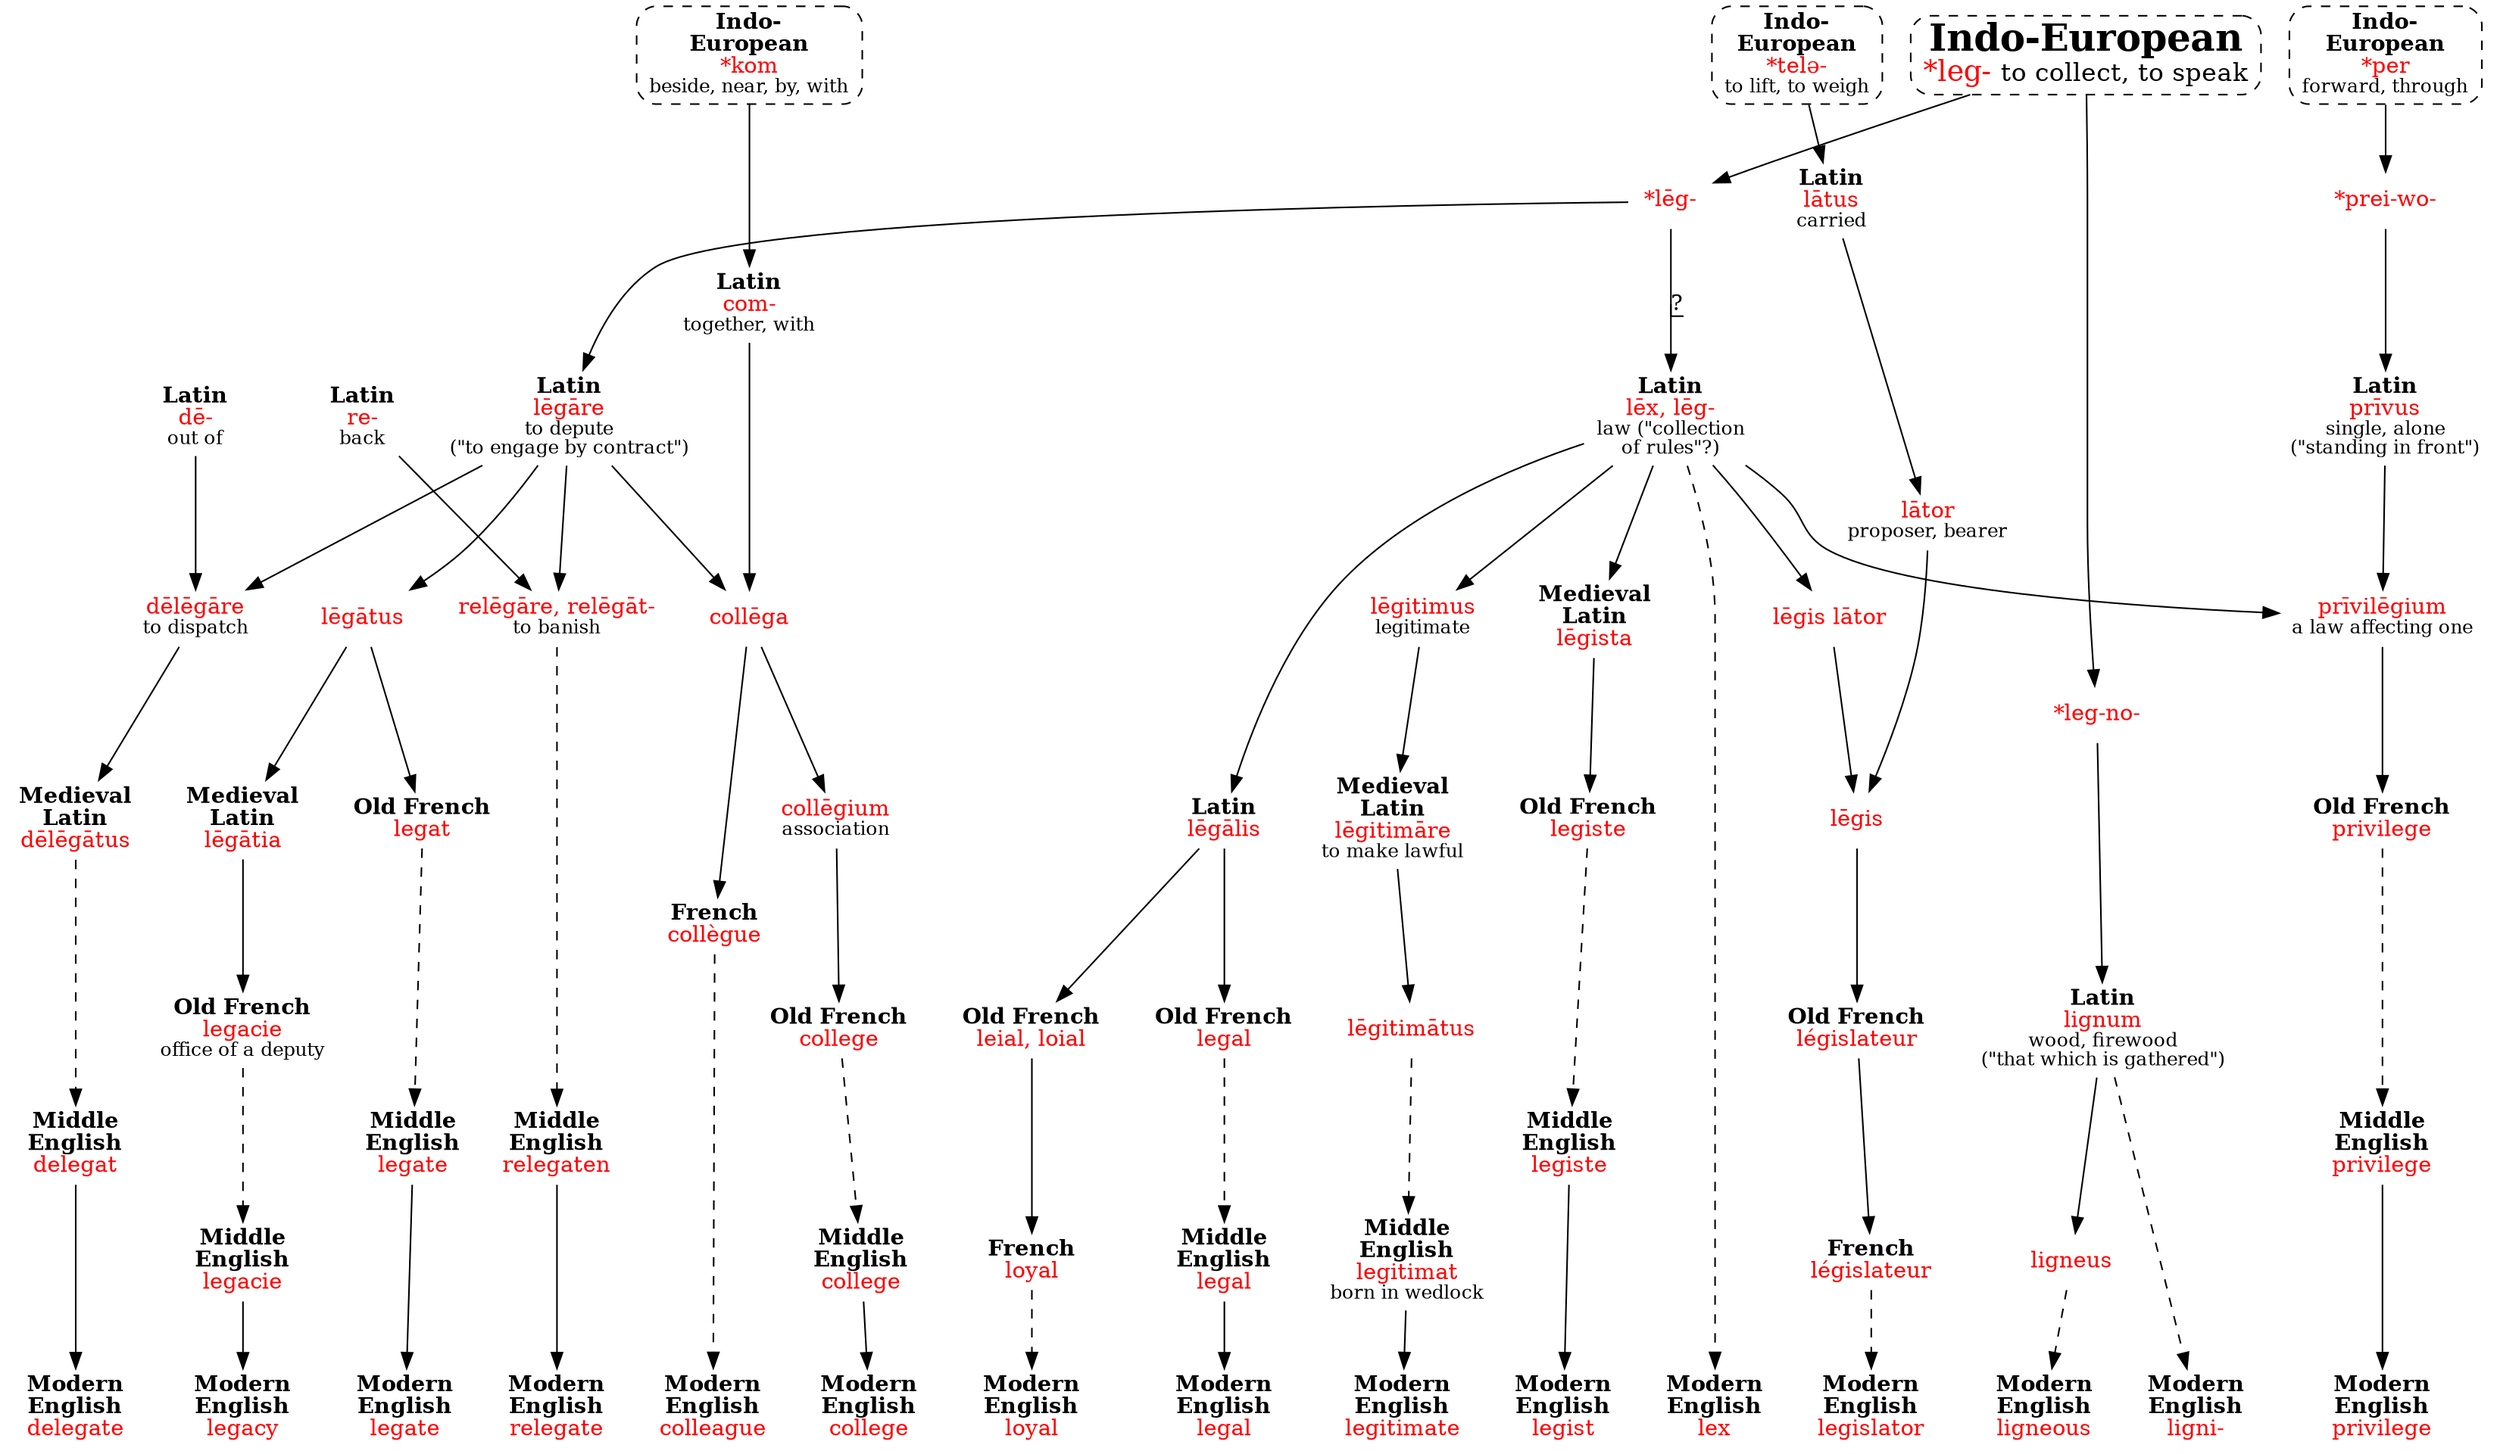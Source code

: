 strict digraph {
node [shape=none]

legIE [label=<<font point-size="24"><b>Indo-European</b></font><br/><font point-size="18" color="red">*leg- </font><font point-size="16">to collect, to speak</font>> shape=box style="dashed,rounded" URL="leg-speak0.svg" tooltip="Indo-European \"*leg-\" to collect, to speak"]

// ligneous, ligni-
legnoIE [label=<<font color="red">*leg-no-</font>>]
lignumL [label=<<b>Latin</b><br/><font color="red">lignum</font><br/><font point-size="12">wood, firewood<br/>("that which is gathered")</font>>]
ligneusL [label=<<font color="red">ligneus</font>>]
ligneous [label=<<b>Modern<br/>English</b><br/><font color="red">ligneous</font>>]
legIE -> legnoIE -> lignumL -> ligneusL
ligneusL -> ligneous [style=dashed]
ligni [label=<<b>Modern<br/>English</b><br/><font color="red">ligni-</font>>]
lignumL -> ligni [style=dashed]

// lex
leegIE [label=<<font color="red">*lēg-</font>>]
lexL [label=<<b>Latin</b><br/><font color="red">lēx, lēg-</font><br/><font point-size="12">law ("collection<br/>of rules"?)</font>>]
lex [label=<<b>Modern<br/>English</b><br/><font color="red">lex</font>>]
legIE -> leegIE
leegIE -> lexL [label="?" decorate=true]
lexL -> lex [style=dashed]

// legal
legalisL [label=<<b>Latin</b><br/><font color="red">lēgālis</font>>]
legalOF [label=<<b>Old French</b><br/><font color="red">legal</font>>]
legalME [label=<<b>Middle<br/>English</b><br/><font color="red">legal</font>>]
legal [label=<<b>Modern<br/>English</b><br/><font color="red">legal</font>>]
lexL -> legalisL -> legalOF
legalOF -> legalME [style=dashed]
legalME -> legal

// legist
legistaL [label=<<b>Medieval<br/>Latin</b><br/><font color="red">lēgista</font>>]
legisteOF [label=<<b>Old French</b><br/><font color="red">legiste</font>>]
legisteME [label=<<b>Middle<br/>English</b><br/><font color="red">legiste</font>>]
legist [label=<<b>Modern<br/>English</b><br/><font color="red">legist</font>>] 
lexL -> legistaL -> legisteOF
legisteOF -> legisteME [style=dashed]
legisteME -> legist

// legitimate
legitimusL [label=<<font color="red">lēgitimus</font><br/><font point-size="12">legitimate</font>>]
legitimareL [label=<<b>Medieval<br/>Latin</b><br/><font color="red">lēgitimāre</font><br/><font point-size="12">to make lawful</font>>]
legitimatusL [label=<<font color="red">lēgitimātus</font>>]
legitimatME [label=<<b>Middle<br/>English</b><br/><font color="red">legitimat</font><br/><font point-size="12">born in wedlock</font>>]
legitimate [label=<<b>Modern<br/>English</b><br/><font color="red">legitimate</font>>]
lexL -> legitimusL -> legitimareL -> legitimatusL
legitimatusL -> legitimatME [style=dashed]
legitimatME -> legitimate

// loyal
leialOF [label=<<b>Old French</b><br/><font color="red">leial, loial</font>>]
loyalF [label=<<b>French</b><br/><font color="red">loyal</font>>]
loyal [label=<<b>Modern<br/>English</b><br/><font color="red">loyal</font>>]
legalisL -> leialOF -> loyalF
loyalF -> loyal [style=dashed]

// legislator
teleIE [label=<<b>Indo-<br/>European</b><br/><font color="red">*telə-</font><br/><font point-size="12">to lift, to weigh</font>> shape=box style="dashed,rounded" URL="tele-lift.svg"]
latusL [label=<<b>Latin</b><br/><font color="red">lātus</font><br/><font point-size="12">carried</font>>]
latorL [label=<<font color="red">lātor</font><br/><font point-size="12">proposer, bearer</font>>]
teleIE -> latusL -> latorL
legisL [label=<<font color="red">lēgis lātor</font>>]
legislatorL [label=<<font color="red">lēgis</font>>]
legislateurOF [label=<<b>Old French</b><br/><font color="red">législateur</font>>]
legislateurF [label=<<b>French</b><br/><font color="red">législateur</font>>]
legislator [label=<<b>Modern<br/>English</b><br/><font color="red">legislator</font>>]
lexL -> legisL
{ legisL latorL } -> legislatorL -> legislateurOF -> legislateurF
legislateurF -> legislator [style=dashed]

// privilege
perIE [label=<<b>Indo-<br/>European</b><br/><font color="red">*per</font><br/><font point-size="12">forward, through</font>> shape=box style="dashed,rounded" URL="per-prai1.svg"]
preiwoIE [label=<<font color="red">*prei-wo-</font>>]
privusL [label=<<b>Latin</b><br/><font color="red">prīvus</font><br/><font point-size="12">single, alone<br/>("standing in front")</font>>]
privilegiumL [label=<<font color="red">prīvilēgium</font><br/><font point-size="12">a law affecting one</font>>]
privilegeOF [label=<<b>Old French</b><br/><font color="red">privilege</font>>]
privilegeME [label=<<b>Middle<br/>English</b><br/><font color="red">privilege</font>>]
privilege [label=<<b>Modern<br/>English</b><br/><font color="red">privilege</font>>]
perIE -> preiwoIE -> privusL
{ privusL lexL } -> privilegiumL -> privilegeOF
privilegeOF -> privilegeME [style=dashed]
privilegeME -> privilege

// legacy
legareL [label=<<b>Latin</b><br/><font color="red">lēgāre</font><br/><font point-size="12">to depute<br/>("to engage by contract")</font>>]
legatusL [label=<<font color="red">lēgātus</font>>]
legatiaL [label=<<b>Medieval<br/>Latin</b><br/><font color="red">lēgātia</font>>]
legacieOF [label=<<b>Old French</b><br/><font color="red">legacie</font><br/><font point-size="12">office of a deputy</font>>]
legacieME [label=<<b>Middle<br/>English</b><br/><font color="red">legacie</font>>]
legacy [label=<<b>Modern<br/>English</b><br/><font color="red">legacy</font>>]
leegIE -> legareL -> legatusL -> legatiaL -> legacieOF
legacieOF -> legacieME [style=dashed]
legacieME -> legacy

// legate
legatOF [label=<<b>Old French</b><br/><font color="red">legat</font>>]
legateME [label=<<b>Middle<br/>English</b><br/><font color="red">legate</font>>]
legate [label=<<b>Modern<br/>English</b><br/><font color="red">legate</font>>]
legatusL -> legatOF
legatOF -> legateME [style=dashed]
legateME -> legate

// colleague
komIE [label=<<b>Indo-<br/>European</b><br/><font color="red">*kom</font><br/><font point-size="12">beside, near, by, with</font>> shape=box style="dashed,rounded" URL="kom-with.svg"]
comL [label=<<b>Latin</b><br/><font color="red">com-</font><br/><font point-size="12">together, with</font>>]
collegaL [label=<<font color="red">collēga</font>>]
collegueF [label=<<b>French</b><br/><font color="red">collègue</font>>]
colleague [label=<<b>Modern<br/>English</b><br/><font color="red">colleague</font>>]
komIE -> comL
{ comL legareL } -> collegaL -> collegueF
collegueF -> colleague [style=dashed]

// college
collegiumL [label=<<font color="red">collēgium</font><br/><font point-size="12">association</font>>]
collegeOF [label=<<b>Old French</b><br/><font color="red">college</font>>]
collegeME [label=<<b>Middle<br/>English</b><br/><font color="red">college</font>>]
college [label=<<b>Modern<br/>English</b><br/><font color="red">college</font>>]
collegaL -> collegiumL -> collegeOF
collegeOF -> collegeME [style=dashed]
collegeME -> college

// delegate
deL [label=<<b>Latin</b><br/><font color="red">dē-</font><br/><font point-size="12">out of</font>>]
delegareL [label=<<font color="red">dēlēgāre</font><br/><font point-size="12">to dispatch</font>>]
delagatusL [label=<<b>Medieval<br/>Latin</b><br/><font color="red">dēlēgātus</font>>]
delegatME [label=<<b>Middle<br/>English</b><br/><font color="red">delegat</font>>]
delegate [label=<<b>Modern<br/>English</b><br/><font color="red">delegate</font>>]
{ deL legareL } -> delegareL -> delagatusL
delagatusL -> delegatME [style=dashed]
delegatME -> delegate

// relegate
reL [label=<<b>Latin</b><br/><font color="red">re-</font><br/><font point-size="12">back</font>>]
relegareL [label=<<font color="red">relēgāre, relēgāt-</font><br/><font point-size="12">to banish</font>>]
relegatenME [label=<<b>Middle<br/>English</b><br/><font color="red">relegaten</font>>]
relegate [label=<<b>Modern<br/>English</b><br/><font color="red">relegate</font>>]
{ reL legareL } -> relegareL
relegareL -> relegatenME [style=dashed]
relegatenME -> relegate

{ rank=sink ligneous ligni lex legal legist legitimate loyal legislator privilege legacy legate colleague college delegate relegate }
{ rank=source legIE teleIE perIE komIE }
}